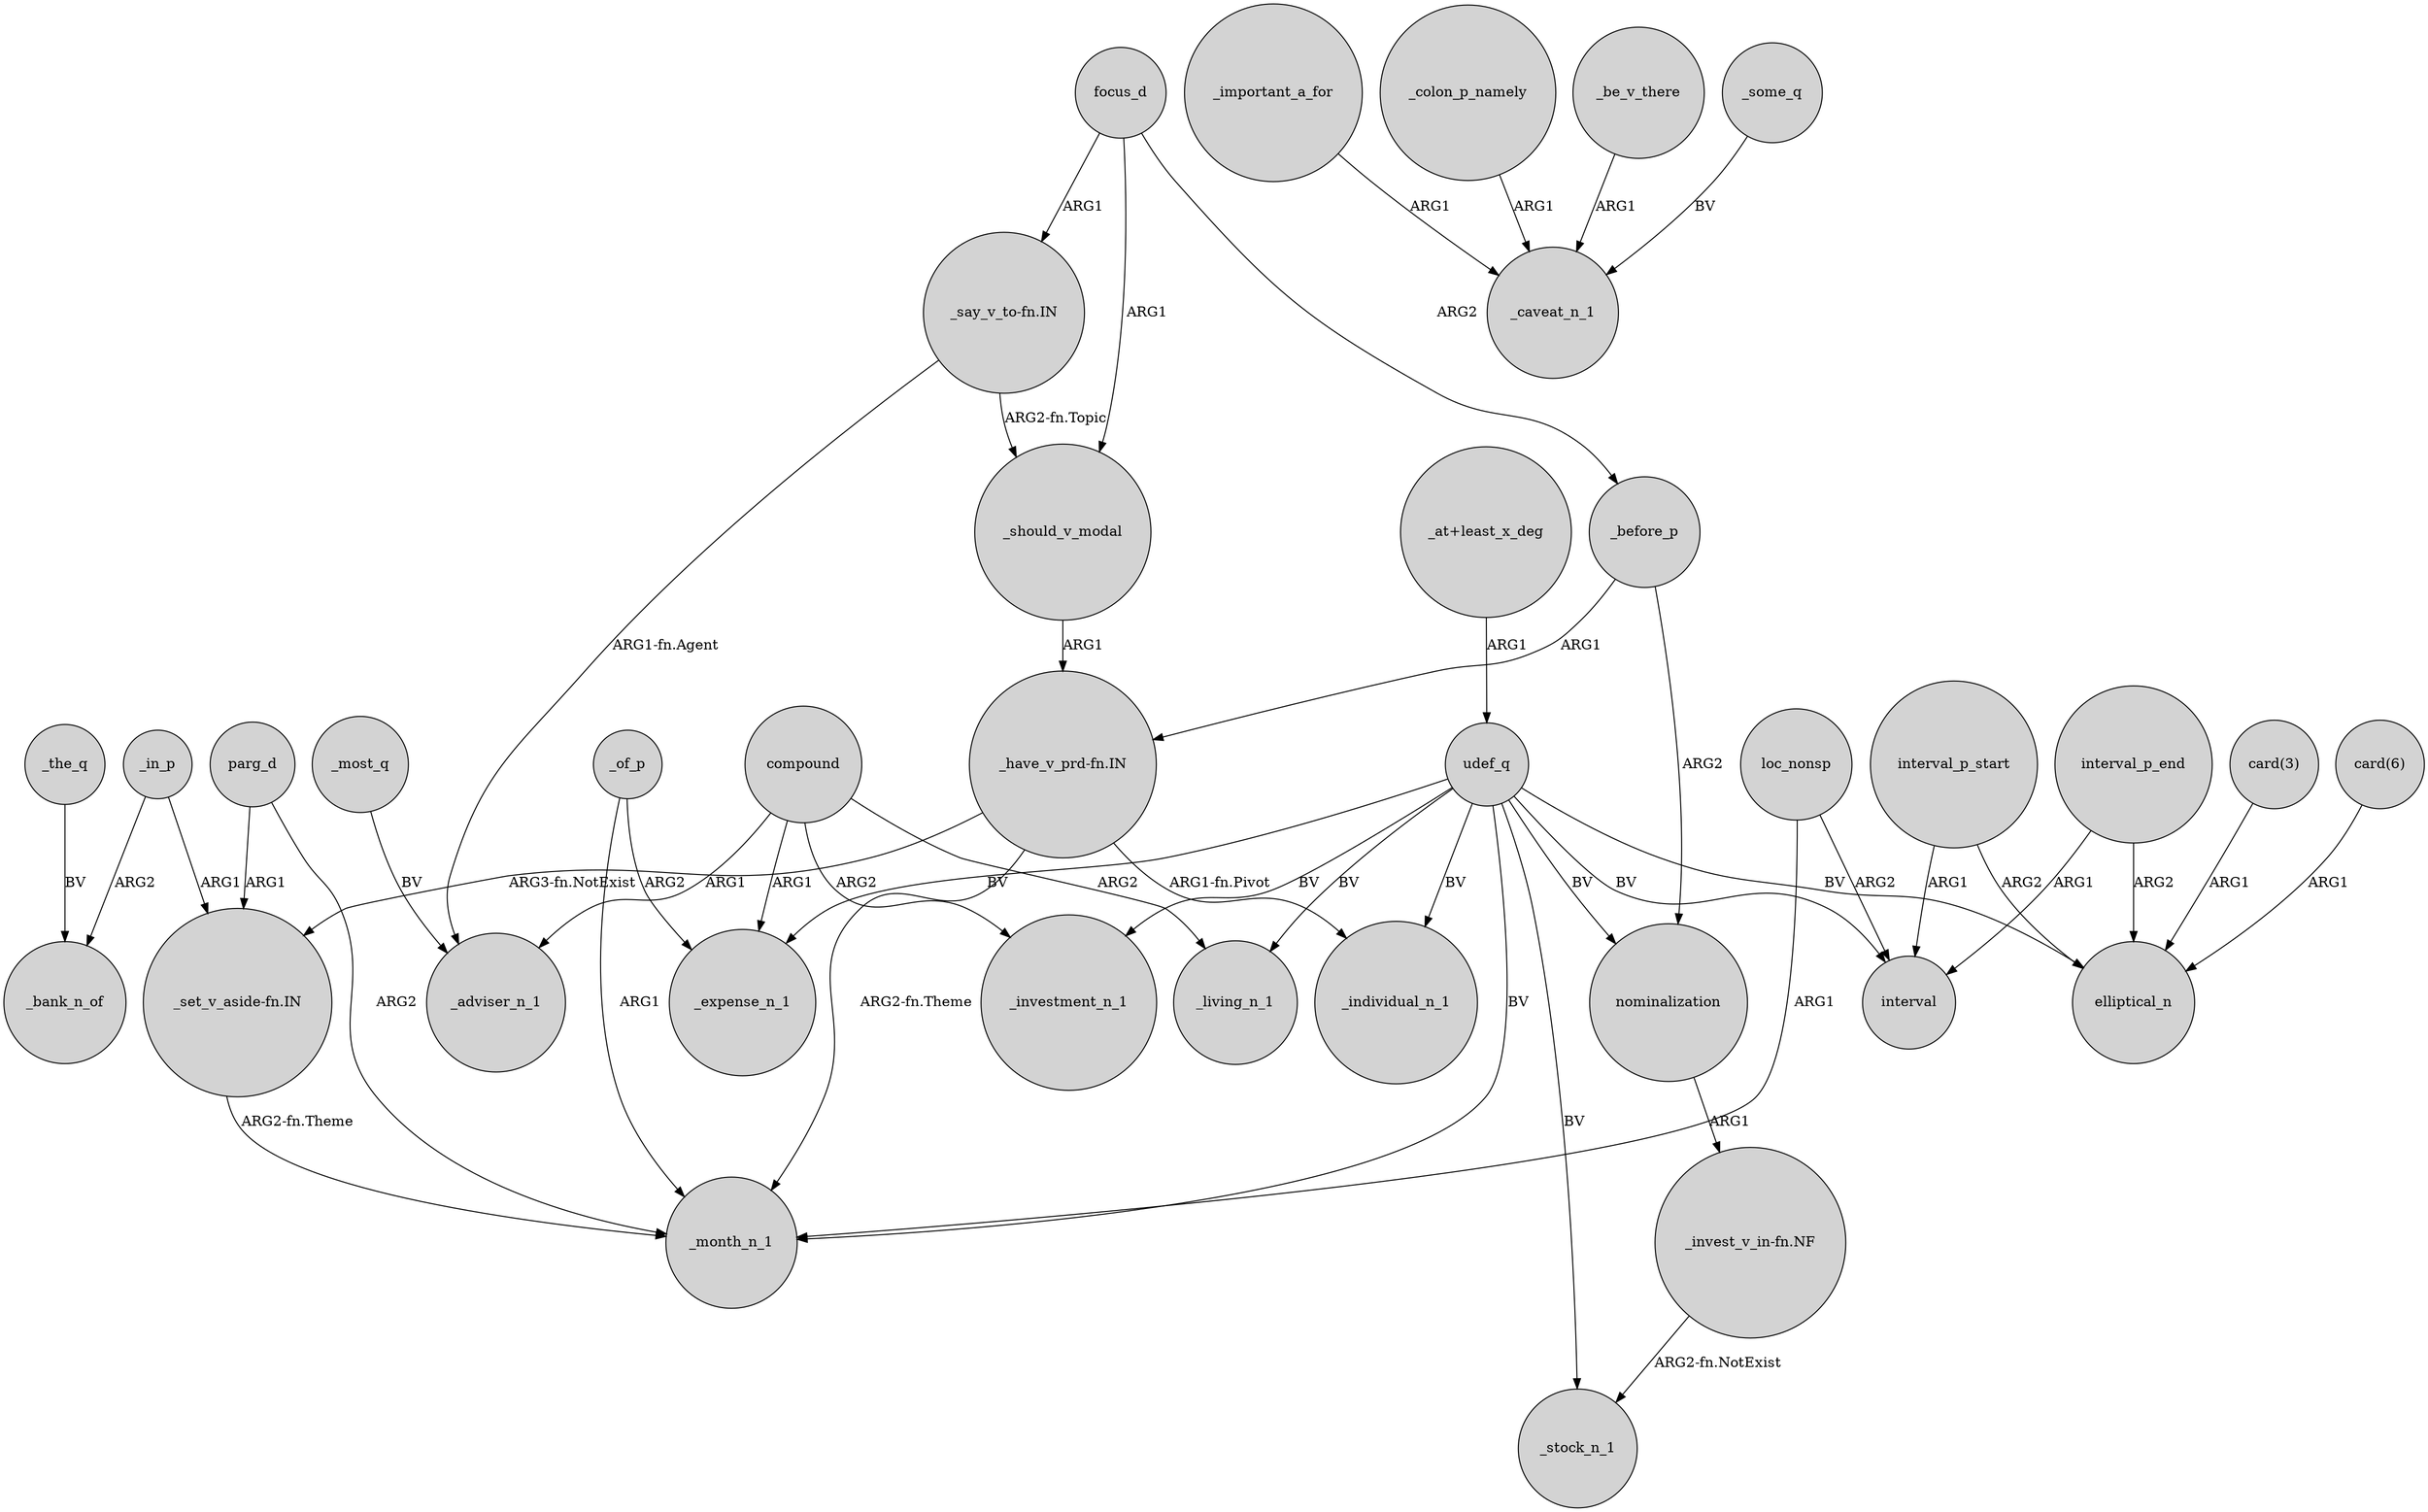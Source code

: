 digraph {
	node [shape=circle style=filled]
	parg_d -> _month_n_1 [label=ARG2]
	udef_q -> _expense_n_1 [label=BV]
	loc_nonsp -> interval [label=ARG2]
	compound -> _expense_n_1 [label=ARG1]
	"_invest_v_in-fn.NF" -> _stock_n_1 [label="ARG2-fn.NotExist"]
	udef_q -> elliptical_n [label=BV]
	_important_a_for -> _caveat_n_1 [label=ARG1]
	loc_nonsp -> _month_n_1 [label=ARG1]
	parg_d -> "_set_v_aside-fn.IN" [label=ARG1]
	interval_p_end -> elliptical_n [label=ARG2]
	udef_q -> _living_n_1 [label=BV]
	compound -> _investment_n_1 [label=ARG2]
	"_set_v_aside-fn.IN" -> _month_n_1 [label="ARG2-fn.Theme"]
	_before_p -> nominalization [label=ARG2]
	interval_p_start -> elliptical_n [label=ARG2]
	nominalization -> "_invest_v_in-fn.NF" [label=ARG1]
	udef_q -> _individual_n_1 [label=BV]
	udef_q -> _month_n_1 [label=BV]
	_of_p -> _expense_n_1 [label=ARG2]
	"_say_v_to-fn.IN" -> _adviser_n_1 [label="ARG1-fn.Agent"]
	"_at+least_x_deg" -> udef_q [label=ARG1]
	"card(3)" -> elliptical_n [label=ARG1]
	"_say_v_to-fn.IN" -> _should_v_modal [label="ARG2-fn.Topic"]
	focus_d -> _should_v_modal [label=ARG1]
	_the_q -> _bank_n_of [label=BV]
	udef_q -> _stock_n_1 [label=BV]
	compound -> _adviser_n_1 [label=ARG1]
	interval_p_start -> interval [label=ARG1]
	_colon_p_namely -> _caveat_n_1 [label=ARG1]
	focus_d -> _before_p [label=ARG2]
	compound -> _living_n_1 [label=ARG2]
	_of_p -> _month_n_1 [label=ARG1]
	udef_q -> nominalization [label=BV]
	"_have_v_prd-fn.IN" -> _individual_n_1 [label="ARG1-fn.Pivot"]
	"_have_v_prd-fn.IN" -> _month_n_1 [label="ARG2-fn.Theme"]
	_most_q -> _adviser_n_1 [label=BV]
	_in_p -> _bank_n_of [label=ARG2]
	interval_p_end -> interval [label=ARG1]
	udef_q -> _investment_n_1 [label=BV]
	"_have_v_prd-fn.IN" -> "_set_v_aside-fn.IN" [label="ARG3-fn.NotExist"]
	"card(6)" -> elliptical_n [label=ARG1]
	_in_p -> "_set_v_aside-fn.IN" [label=ARG1]
	_should_v_modal -> "_have_v_prd-fn.IN" [label=ARG1]
	_be_v_there -> _caveat_n_1 [label=ARG1]
	_some_q -> _caveat_n_1 [label=BV]
	udef_q -> interval [label=BV]
	focus_d -> "_say_v_to-fn.IN" [label=ARG1]
	_before_p -> "_have_v_prd-fn.IN" [label=ARG1]
}
